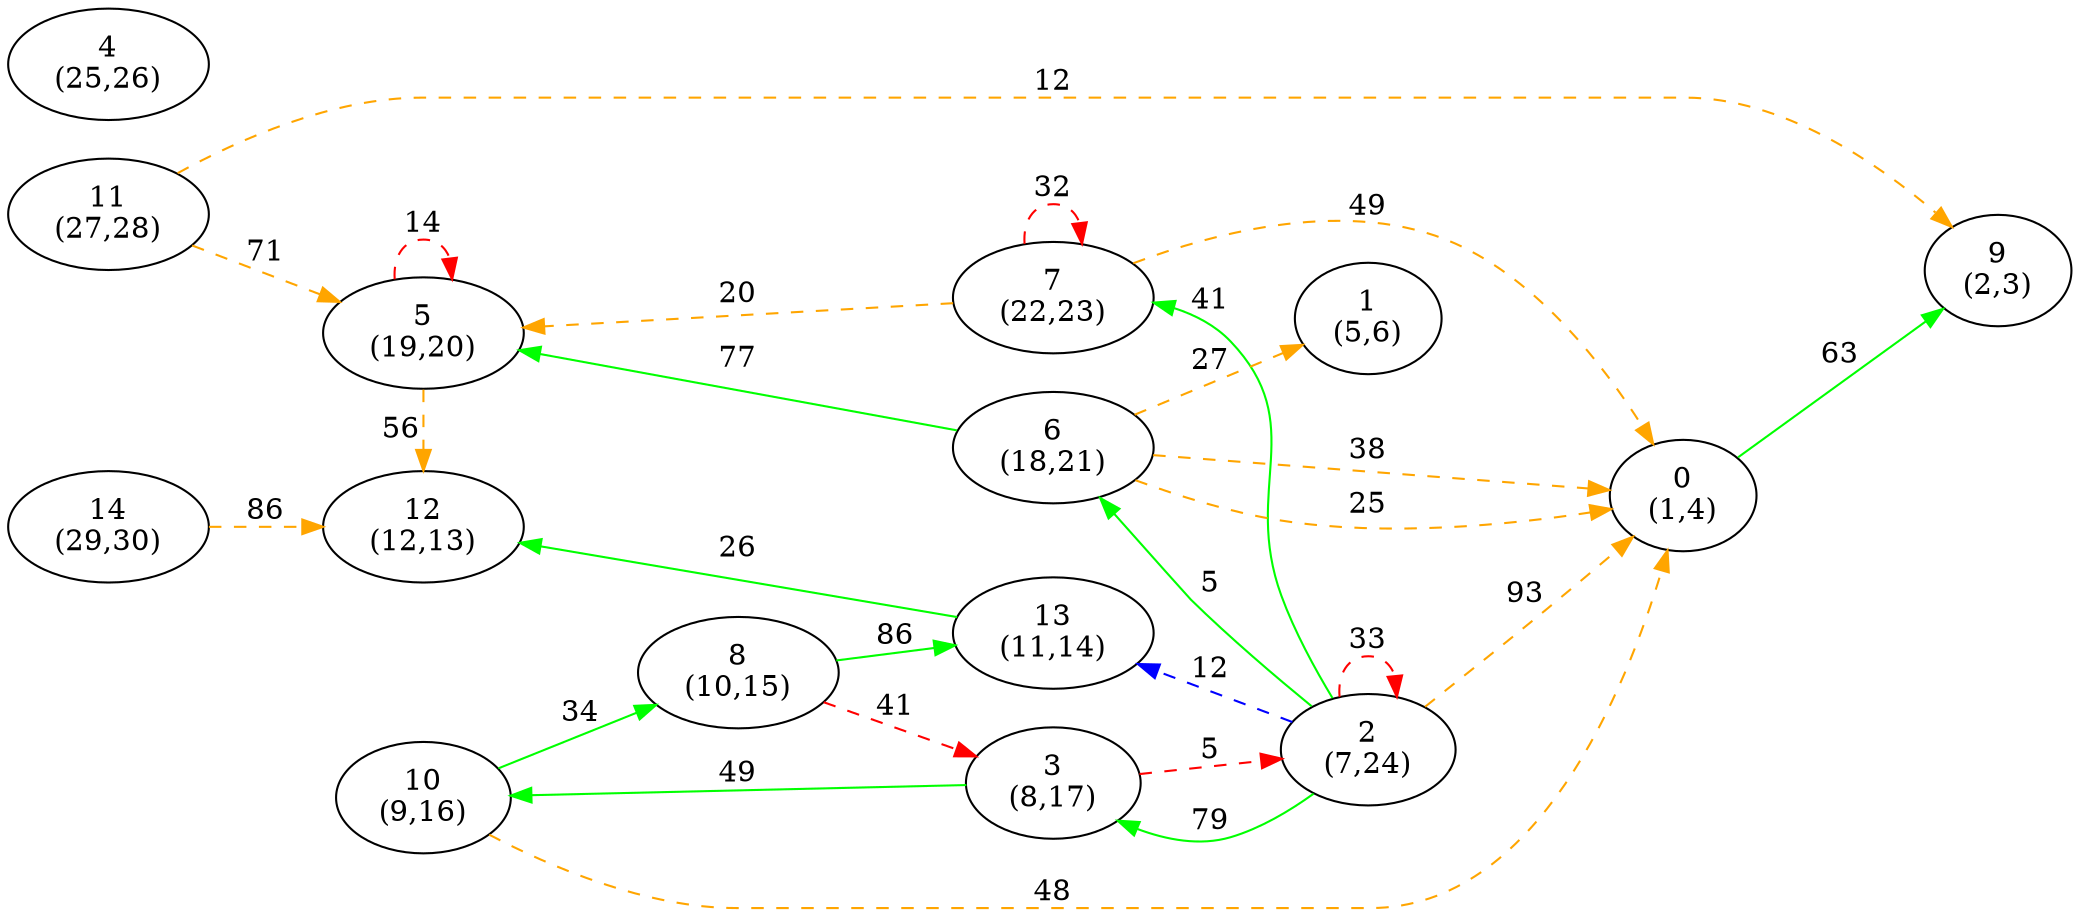 digraph G {
ranksep = "equally";
rankdir = LR;
{rank = same; "0
(1,4)"; };
{rank = same; "9
(2,3)"; };
{rank = same; "1
(5,6)"; };
{rank = same; "2
(7,24)"; };
{rank = same; "3
(8,17)"; "13
(11,14)"; "6
(18,21)"; "7
(22,23)"; };
{rank = same; "10
(9,16)"; "12
(12,13)"; "5
(19,20)"; };
{rank = same; "8
(10,15)"; };
{rank = same; };
{rank = same; "4
(25,26)"; };
{rank = same; "11
(27,28)"; };
{rank = same; };
{rank = same; "14
(29,30)"; };
{rank = same; };
"0
(1,4)"->"9
(2,3)"[label="63" color = "green"];
"9
(2,3)"
"1
(5,6)"
"2
(7,24)"->"2
(7,24)"[label="33" color = "red" style = "dashed"];
"2
(7,24)"->"3
(8,17)"[label="79" color = "green"];
"2
(7,24)"->"13
(11,14)"[label="12" color = "blue" style = "dashed"];
"2
(7,24)"->"6
(18,21)"[label="5" color = "green"];
"2
(7,24)"->"7
(22,23)"[label="41" color = "green"];
"2
(7,24)"->"0
(1,4)"[label="93" color = "orange" style = "dashed"];
"3
(8,17)"->"2
(7,24)"[label="5" color = "red" style = "dashed"];
"3
(8,17)"->"10
(9,16)"[label="49" color = "green"];
"13
(11,14)"->"12
(12,13)"[label="26" color = "green"];
"6
(18,21)"->"0
(1,4)"[label="25" color = "orange" style = "dashed"];
"6
(18,21)"->"1
(5,6)"[label="27" color = "orange" style = "dashed"];
"6
(18,21)"->"5
(19,20)"[label="77" color = "green"];
"6
(18,21)"->"0
(1,4)"[label="38" color = "orange" style = "dashed"];
"7
(22,23)"->"0
(1,4)"[label="49" color = "orange" style = "dashed"];
"7
(22,23)"->"7
(22,23)"[label="32" color = "red" style = "dashed"];
"7
(22,23)"->"5
(19,20)"[label="20" color = "orange" style = "dashed"];
"10
(9,16)"->"0
(1,4)"[label="48" color = "orange" style = "dashed"];
"10
(9,16)"->"8
(10,15)"[label="34" color = "green"];
"12
(12,13)"
"5
(19,20)"->"12
(12,13)"[label="56" color = "orange" style = "dashed"];
"5
(19,20)"->"5
(19,20)"[label="14" color = "red" style = "dashed"];
"8
(10,15)"->"3
(8,17)"[label="41" color = "red" style = "dashed"];
"8
(10,15)"->"13
(11,14)"[label="86" color = "green"];
"4
(25,26)"
"11
(27,28)"->"9
(2,3)"[label="12" color = "orange" style = "dashed"];
"11
(27,28)"->"5
(19,20)"[label="71" color = "orange" style = "dashed"];
"14
(29,30)"->"12
(12,13)"[label="86" color = "orange" style = "dashed"];
}
